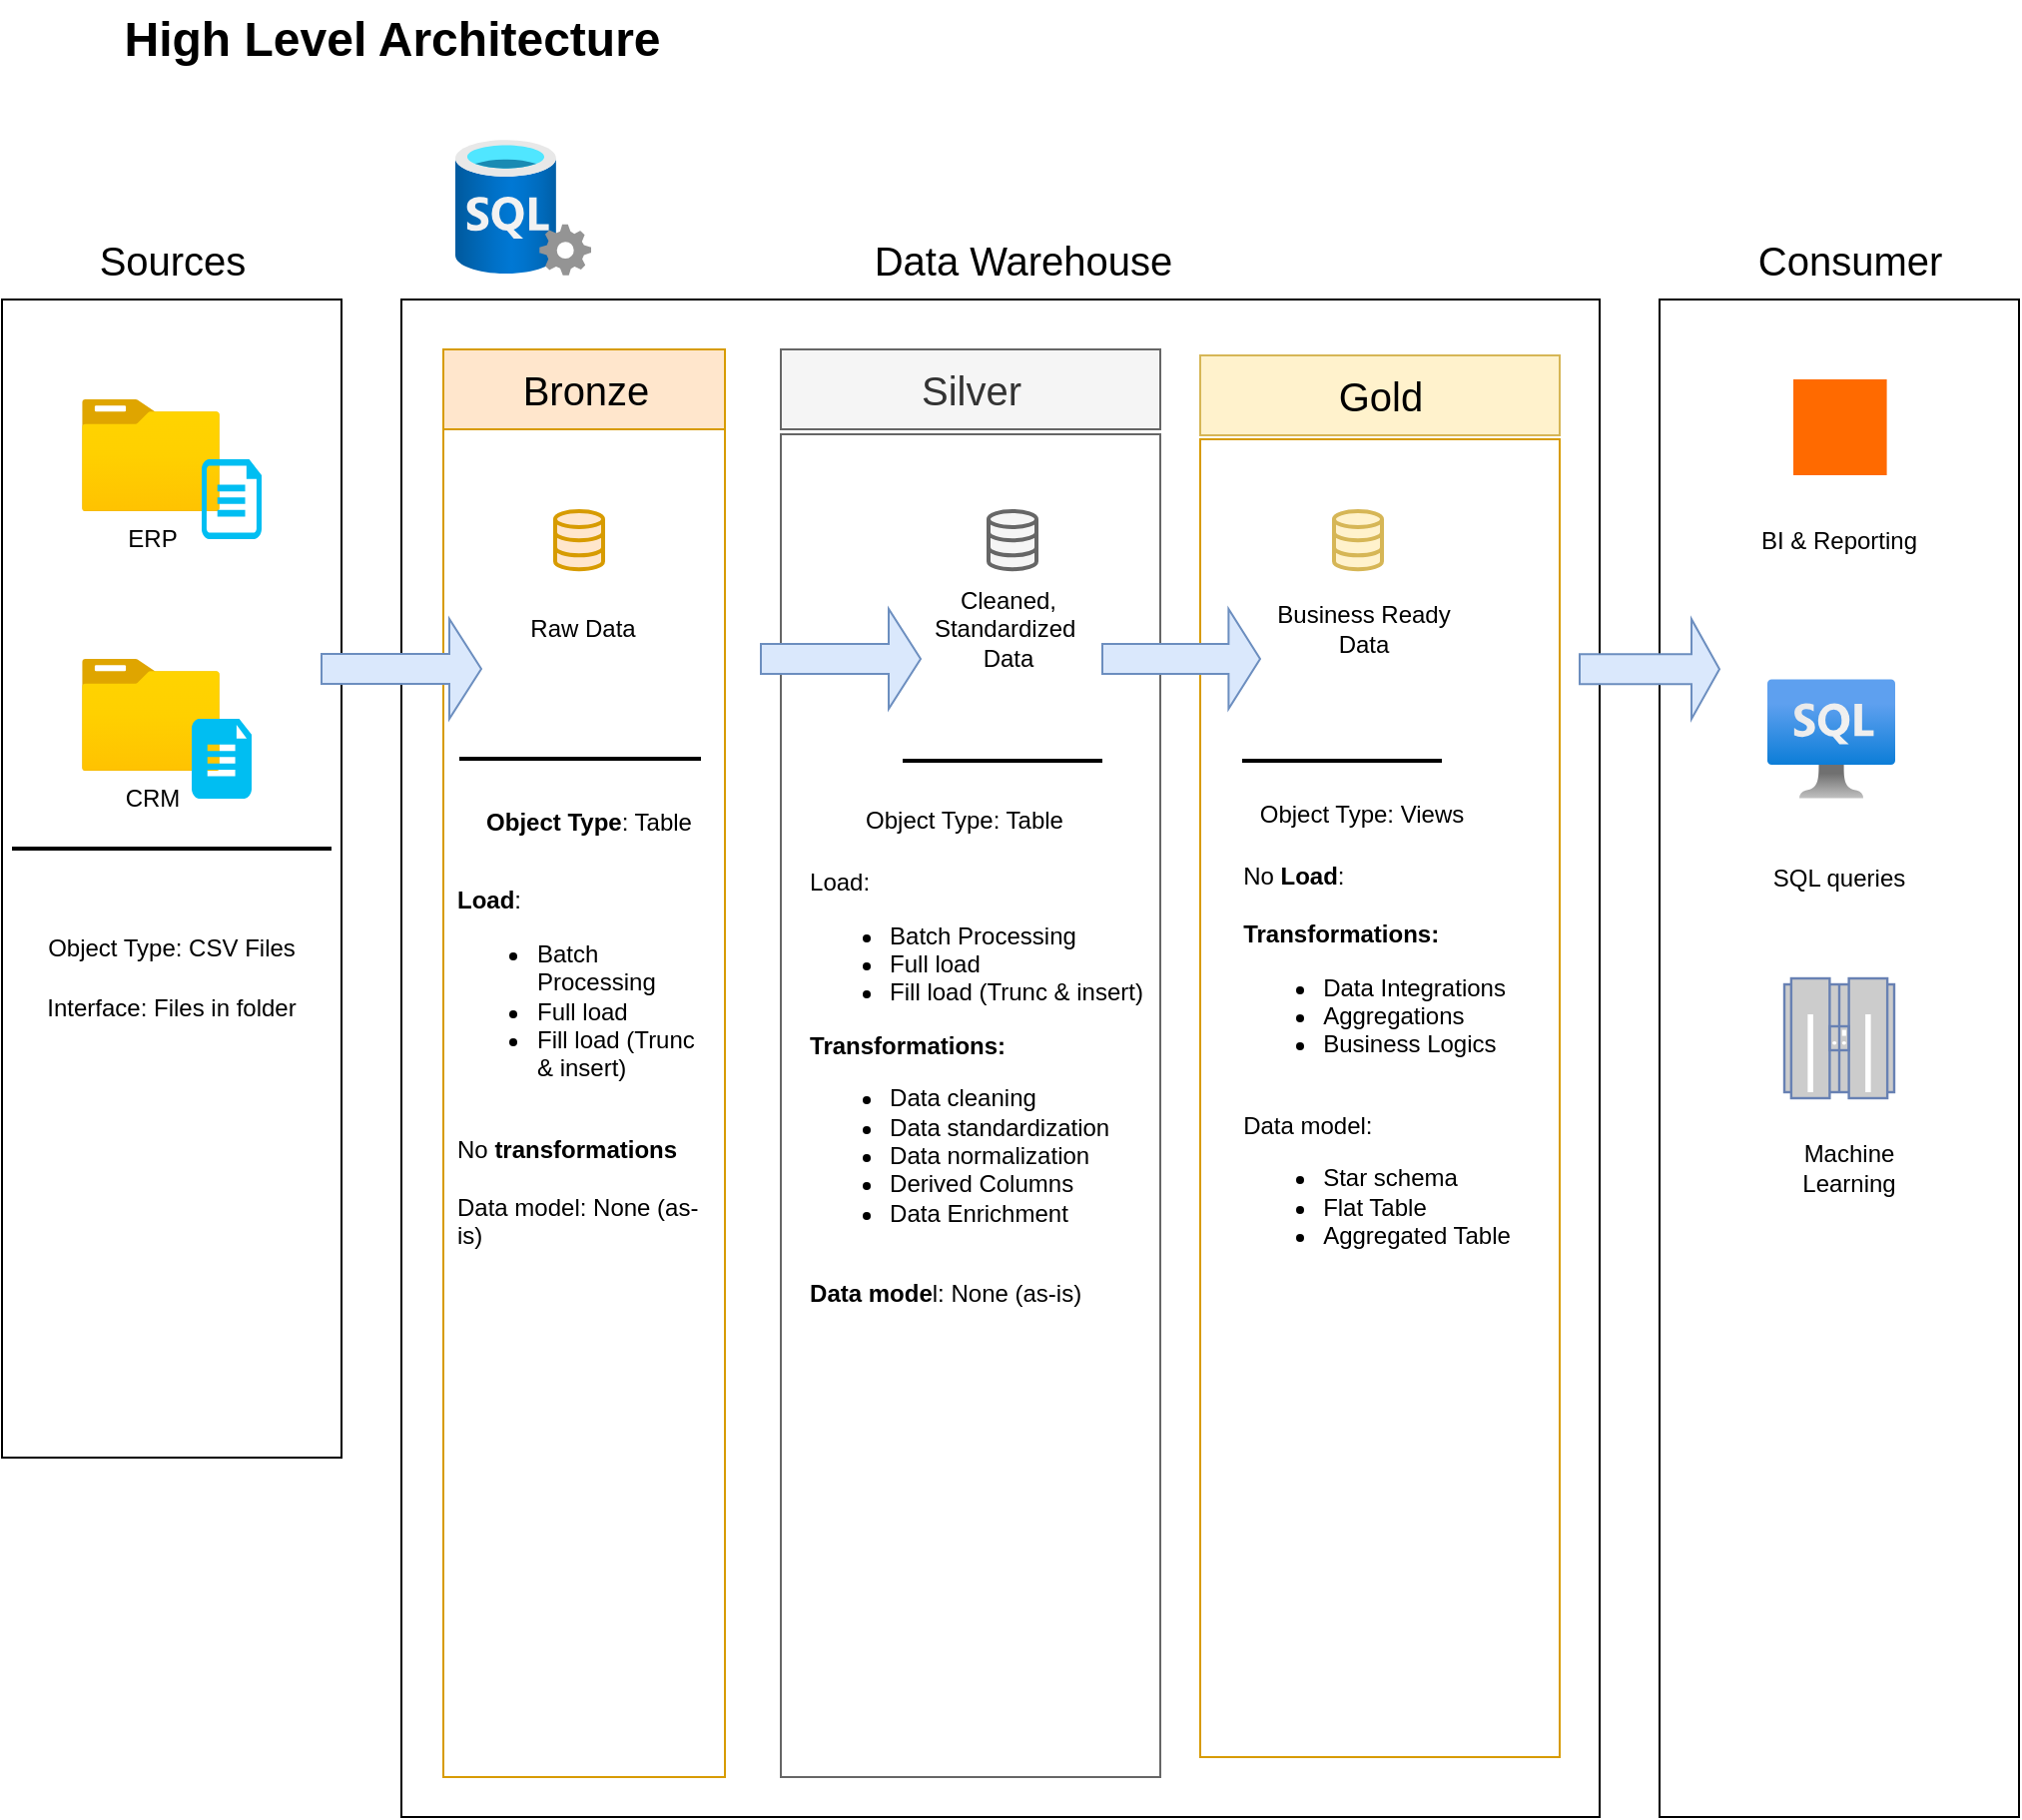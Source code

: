 <mxfile version="26.2.2">
  <diagram name="Page-1" id="Fv_XdSY3ZinZUvZ9-2ZN">
    <mxGraphModel dx="2068" dy="1209" grid="1" gridSize="10" guides="1" tooltips="1" connect="1" arrows="1" fold="1" page="1" pageScale="1" pageWidth="1100" pageHeight="1700" math="0" shadow="0">
      <root>
        <mxCell id="0" />
        <mxCell id="1" parent="0" />
        <mxCell id="Yn0t25r2lvKJ6vuW66nM-1" value="" style="rounded=0;whiteSpace=wrap;html=1;" vertex="1" parent="1">
          <mxGeometry x="40" y="190" width="170" height="580" as="geometry" />
        </mxCell>
        <mxCell id="Yn0t25r2lvKJ6vuW66nM-2" value="High Level Architecture" style="text;strokeColor=none;fillColor=none;html=1;fontSize=24;fontStyle=1;verticalAlign=middle;align=center;" vertex="1" parent="1">
          <mxGeometry x="60" y="40" width="350" height="40" as="geometry" />
        </mxCell>
        <mxCell id="Yn0t25r2lvKJ6vuW66nM-3" value="Sources" style="text;strokeColor=none;fillColor=none;html=1;fontSize=20;fontStyle=0;verticalAlign=middle;align=center;" vertex="1" parent="1">
          <mxGeometry x="40" y="150" width="170" height="40" as="geometry" />
        </mxCell>
        <mxCell id="Yn0t25r2lvKJ6vuW66nM-4" value="" style="rounded=0;whiteSpace=wrap;html=1;" vertex="1" parent="1">
          <mxGeometry x="240" y="190" width="600" height="760" as="geometry" />
        </mxCell>
        <mxCell id="Yn0t25r2lvKJ6vuW66nM-5" value="Data Warehouse" style="text;strokeColor=none;fillColor=none;html=1;fontSize=20;fontStyle=0;verticalAlign=middle;align=center;" vertex="1" parent="1">
          <mxGeometry x="491" y="150" width="120" height="40" as="geometry" />
        </mxCell>
        <mxCell id="Yn0t25r2lvKJ6vuW66nM-6" value="" style="rounded=0;whiteSpace=wrap;html=1;" vertex="1" parent="1">
          <mxGeometry x="870" y="190" width="180" height="760" as="geometry" />
        </mxCell>
        <mxCell id="Yn0t25r2lvKJ6vuW66nM-7" value="Consumer" style="text;strokeColor=none;fillColor=none;html=1;fontSize=20;fontStyle=0;verticalAlign=middle;align=center;" vertex="1" parent="1">
          <mxGeometry x="905" y="150" width="120" height="40" as="geometry" />
        </mxCell>
        <mxCell id="Yn0t25r2lvKJ6vuW66nM-8" value="" style="rounded=0;whiteSpace=wrap;html=1;fillColor=none;strokeColor=#d79b00;" vertex="1" parent="1">
          <mxGeometry x="261" y="255" width="141" height="675" as="geometry" />
        </mxCell>
        <mxCell id="Yn0t25r2lvKJ6vuW66nM-9" value="" style="rounded=0;whiteSpace=wrap;html=1;fillColor=none;fontColor=#333333;strokeColor=#666666;" vertex="1" parent="1">
          <mxGeometry x="430" y="257.5" width="190" height="672.5" as="geometry" />
        </mxCell>
        <mxCell id="Yn0t25r2lvKJ6vuW66nM-10" value="" style="rounded=0;whiteSpace=wrap;html=1;fillColor=none;strokeColor=#d79b00;" vertex="1" parent="1">
          <mxGeometry x="640" y="260" width="180" height="660" as="geometry" />
        </mxCell>
        <mxCell id="Yn0t25r2lvKJ6vuW66nM-11" value="Bronze" style="text;strokeColor=#d79b00;fillColor=#ffe6cc;html=1;fontSize=20;fontStyle=0;verticalAlign=middle;align=center;" vertex="1" parent="1">
          <mxGeometry x="261" y="215" width="141" height="40" as="geometry" />
        </mxCell>
        <mxCell id="Yn0t25r2lvKJ6vuW66nM-12" value="Silver" style="text;strokeColor=#666666;fillColor=#f5f5f5;html=1;fontSize=20;fontStyle=0;verticalAlign=middle;align=center;fontColor=#333333;" vertex="1" parent="1">
          <mxGeometry x="430" y="215" width="190" height="40" as="geometry" />
        </mxCell>
        <mxCell id="Yn0t25r2lvKJ6vuW66nM-13" value="Gold" style="text;strokeColor=#d6b656;fillColor=#fff2cc;html=1;fontSize=20;fontStyle=0;verticalAlign=middle;align=center;" vertex="1" parent="1">
          <mxGeometry x="640" y="218" width="180" height="40" as="geometry" />
        </mxCell>
        <mxCell id="Yn0t25r2lvKJ6vuW66nM-14" value="ERP" style="image;aspect=fixed;html=1;points=[];align=center;fontSize=12;image=img/lib/azure2/general/Folder_Blank.svg;" vertex="1" parent="1">
          <mxGeometry x="80" y="240" width="69" height="56.0" as="geometry" />
        </mxCell>
        <mxCell id="Yn0t25r2lvKJ6vuW66nM-16" value="" style="verticalLabelPosition=bottom;html=1;verticalAlign=top;align=center;strokeColor=none;fillColor=#00BEF2;shape=mxgraph.azure.cloud_services_configuration_file;pointerEvents=1;" vertex="1" parent="1">
          <mxGeometry x="140" y="270" width="30" height="40" as="geometry" />
        </mxCell>
        <mxCell id="Yn0t25r2lvKJ6vuW66nM-17" value="CRM" style="image;aspect=fixed;html=1;points=[];align=center;fontSize=12;image=img/lib/azure2/general/Folder_Blank.svg;" vertex="1" parent="1">
          <mxGeometry x="80" y="370" width="69" height="56.0" as="geometry" />
        </mxCell>
        <mxCell id="Yn0t25r2lvKJ6vuW66nM-19" value="" style="verticalLabelPosition=bottom;html=1;verticalAlign=top;align=center;strokeColor=none;fillColor=#00BEF2;shape=mxgraph.azure.file_2;pointerEvents=1;" vertex="1" parent="1">
          <mxGeometry x="135" y="400" width="30" height="40" as="geometry" />
        </mxCell>
        <mxCell id="Yn0t25r2lvKJ6vuW66nM-22" value="" style="line;strokeWidth=2;html=1;" vertex="1" parent="1">
          <mxGeometry x="45" y="460" width="160" height="10" as="geometry" />
        </mxCell>
        <mxCell id="Yn0t25r2lvKJ6vuW66nM-24" value="Object Type: CSV Files" style="text;html=1;align=center;verticalAlign=middle;whiteSpace=wrap;rounded=0;" vertex="1" parent="1">
          <mxGeometry x="50" y="500" width="150" height="30" as="geometry" />
        </mxCell>
        <mxCell id="Yn0t25r2lvKJ6vuW66nM-25" value="Interface: Files in folder" style="text;html=1;align=center;verticalAlign=middle;whiteSpace=wrap;rounded=0;" vertex="1" parent="1">
          <mxGeometry x="50" y="530" width="150" height="30" as="geometry" />
        </mxCell>
        <mxCell id="Yn0t25r2lvKJ6vuW66nM-26" value="" style="html=1;verticalLabelPosition=bottom;align=center;labelBackgroundColor=#ffffff;verticalAlign=top;strokeWidth=2;strokeColor=#d79b00;shadow=0;dashed=0;shape=mxgraph.ios7.icons.data;fillColor=#ffe6cc;" vertex="1" parent="1">
          <mxGeometry x="317" y="296" width="24" height="29.1" as="geometry" />
        </mxCell>
        <mxCell id="Yn0t25r2lvKJ6vuW66nM-28" value="" style="html=1;verticalLabelPosition=bottom;align=center;labelBackgroundColor=#ffffff;verticalAlign=top;strokeWidth=2;strokeColor=#666666;shadow=0;dashed=0;shape=mxgraph.ios7.icons.data;fillColor=#f5f5f5;fontColor=#333333;" vertex="1" parent="1">
          <mxGeometry x="534" y="296" width="24" height="29.1" as="geometry" />
        </mxCell>
        <mxCell id="Yn0t25r2lvKJ6vuW66nM-29" value="" style="html=1;verticalLabelPosition=bottom;align=center;labelBackgroundColor=#ffffff;verticalAlign=top;strokeWidth=2;strokeColor=#d6b656;shadow=0;dashed=0;shape=mxgraph.ios7.icons.data;fillColor=#fff2cc;" vertex="1" parent="1">
          <mxGeometry x="707" y="296" width="24" height="29.1" as="geometry" />
        </mxCell>
        <mxCell id="Yn0t25r2lvKJ6vuW66nM-32" value="" style="shape=singleArrow;whiteSpace=wrap;html=1;fillColor=#dae8fc;strokeColor=#6c8ebf;" vertex="1" parent="1">
          <mxGeometry x="200" y="350" width="80" height="50" as="geometry" />
        </mxCell>
        <mxCell id="Yn0t25r2lvKJ6vuW66nM-33" value="" style="shape=singleArrow;whiteSpace=wrap;html=1;fillColor=#dae8fc;strokeColor=#6c8ebf;" vertex="1" parent="1">
          <mxGeometry x="830" y="350.1" width="70" height="50" as="geometry" />
        </mxCell>
        <mxCell id="Yn0t25r2lvKJ6vuW66nM-34" value="" style="shape=singleArrow;whiteSpace=wrap;html=1;fillColor=#dae8fc;strokeColor=#6c8ebf;" vertex="1" parent="1">
          <mxGeometry x="420" y="345" width="80" height="50" as="geometry" />
        </mxCell>
        <mxCell id="Yn0t25r2lvKJ6vuW66nM-35" value="" style="shape=singleArrow;whiteSpace=wrap;html=1;fillColor=#dae8fc;strokeColor=#6c8ebf;" vertex="1" parent="1">
          <mxGeometry x="591" y="345" width="79" height="50" as="geometry" />
        </mxCell>
        <mxCell id="Yn0t25r2lvKJ6vuW66nM-37" value="Raw Data" style="text;html=1;align=center;verticalAlign=middle;whiteSpace=wrap;rounded=0;" vertex="1" parent="1">
          <mxGeometry x="286" y="340" width="90" height="30" as="geometry" />
        </mxCell>
        <mxCell id="Yn0t25r2lvKJ6vuW66nM-38" value="Cleaned, Standardized&amp;nbsp;&lt;div&gt;Data&lt;/div&gt;" style="text;html=1;align=center;verticalAlign=middle;whiteSpace=wrap;rounded=0;" vertex="1" parent="1">
          <mxGeometry x="499" y="340" width="90" height="30" as="geometry" />
        </mxCell>
        <mxCell id="Yn0t25r2lvKJ6vuW66nM-39" value="Business Ready Data" style="text;html=1;align=center;verticalAlign=middle;whiteSpace=wrap;rounded=0;" vertex="1" parent="1">
          <mxGeometry x="677" y="340" width="90" height="30" as="geometry" />
        </mxCell>
        <mxCell id="Yn0t25r2lvKJ6vuW66nM-40" value="" style="line;strokeWidth=2;html=1;" vertex="1" parent="1">
          <mxGeometry x="269" y="415" width="121" height="10" as="geometry" />
        </mxCell>
        <mxCell id="Yn0t25r2lvKJ6vuW66nM-41" value="" style="line;strokeWidth=2;html=1;" vertex="1" parent="1">
          <mxGeometry x="491" y="416" width="100" height="10" as="geometry" />
        </mxCell>
        <mxCell id="Yn0t25r2lvKJ6vuW66nM-42" value="" style="line;strokeWidth=2;html=1;" vertex="1" parent="1">
          <mxGeometry x="661" y="416" width="100" height="10" as="geometry" />
        </mxCell>
        <mxCell id="Yn0t25r2lvKJ6vuW66nM-43" value="&lt;b&gt;Object Type&lt;/b&gt;: Table" style="text;html=1;align=center;verticalAlign=middle;whiteSpace=wrap;rounded=0;" vertex="1" parent="1">
          <mxGeometry x="269" y="437" width="130" height="30" as="geometry" />
        </mxCell>
        <mxCell id="Yn0t25r2lvKJ6vuW66nM-46" value="Object Type: Table" style="text;html=1;align=center;verticalAlign=middle;whiteSpace=wrap;rounded=0;" vertex="1" parent="1">
          <mxGeometry x="457" y="436" width="130" height="30" as="geometry" />
        </mxCell>
        <mxCell id="Yn0t25r2lvKJ6vuW66nM-47" value="Object Type: Views" style="text;html=1;align=center;verticalAlign=middle;whiteSpace=wrap;rounded=0;" vertex="1" parent="1">
          <mxGeometry x="655.5" y="433" width="130" height="30" as="geometry" />
        </mxCell>
        <mxCell id="Yn0t25r2lvKJ6vuW66nM-48" value="&lt;div style=&quot;text-align: left;&quot;&gt;&lt;span style=&quot;background-color: transparent; color: light-dark(rgb(0, 0, 0), rgb(255, 255, 255));&quot;&gt;&lt;b&gt;Load&lt;/b&gt;:&lt;/span&gt;&lt;/div&gt;&lt;div style=&quot;text-align: left;&quot;&gt;&lt;ul&gt;&lt;li&gt;Batch Processing&lt;/li&gt;&lt;li&gt;Full load&lt;/li&gt;&lt;li&gt;Fill load (Trunc &amp;amp; insert)&lt;/li&gt;&lt;/ul&gt;&lt;/div&gt;&lt;div style=&quot;text-align: left;&quot;&gt;&lt;br&gt;&lt;/div&gt;&lt;div style=&quot;text-align: left;&quot;&gt;No &lt;b&gt;transformations&lt;/b&gt;&lt;/div&gt;&lt;div style=&quot;text-align: left;&quot;&gt;&lt;br&gt;&lt;/div&gt;&lt;div style=&quot;text-align: left;&quot;&gt;Data model: None (as-is)&lt;/div&gt;" style="text;html=1;align=center;verticalAlign=middle;whiteSpace=wrap;rounded=0;" vertex="1" parent="1">
          <mxGeometry x="267" y="470" width="130" height="210" as="geometry" />
        </mxCell>
        <mxCell id="Yn0t25r2lvKJ6vuW66nM-49" value="&lt;div style=&quot;text-align: left;&quot;&gt;&lt;span style=&quot;background-color: transparent; color: light-dark(rgb(0, 0, 0), rgb(255, 255, 255));&quot;&gt;Load:&lt;/span&gt;&lt;/div&gt;&lt;div style=&quot;text-align: left;&quot;&gt;&lt;ul&gt;&lt;li&gt;Batch Processing&lt;/li&gt;&lt;li&gt;Full load&lt;/li&gt;&lt;li&gt;Fill load (Trunc &amp;amp; insert)&lt;/li&gt;&lt;/ul&gt;&lt;/div&gt;&lt;div style=&quot;text-align: left;&quot;&gt;&lt;span style=&quot;background-color: transparent; color: light-dark(rgb(0, 0, 0), rgb(255, 255, 255));&quot;&gt;&lt;b&gt;Transformations:&lt;/b&gt;&lt;/span&gt;&lt;/div&gt;&lt;div style=&quot;text-align: left;&quot;&gt;&lt;ul&gt;&lt;li&gt;&lt;span style=&quot;background-color: transparent; color: light-dark(rgb(0, 0, 0), rgb(255, 255, 255));&quot;&gt;Data cleaning&lt;/span&gt;&lt;/li&gt;&lt;li&gt;&lt;span style=&quot;background-color: transparent; color: light-dark(rgb(0, 0, 0), rgb(255, 255, 255));&quot;&gt;Data standardization&lt;/span&gt;&lt;/li&gt;&lt;li&gt;&lt;span style=&quot;background-color: transparent; color: light-dark(rgb(0, 0, 0), rgb(255, 255, 255));&quot;&gt;Data normalization&lt;/span&gt;&lt;/li&gt;&lt;li&gt;&lt;span style=&quot;background-color: transparent; color: light-dark(rgb(0, 0, 0), rgb(255, 255, 255));&quot;&gt;Derived Columns&lt;/span&gt;&lt;/li&gt;&lt;li&gt;&lt;span style=&quot;background-color: transparent; color: light-dark(rgb(0, 0, 0), rgb(255, 255, 255));&quot;&gt;Data Enrichment&lt;/span&gt;&lt;/li&gt;&lt;/ul&gt;&lt;/div&gt;&lt;div style=&quot;text-align: left;&quot;&gt;&lt;br&gt;&lt;/div&gt;&lt;div style=&quot;text-align: left;&quot;&gt;&lt;b&gt;Data mode&lt;/b&gt;l: None (as-is)&lt;/div&gt;" style="text;html=1;align=center;verticalAlign=middle;whiteSpace=wrap;rounded=0;" vertex="1" parent="1">
          <mxGeometry x="440" y="470" width="176" height="230" as="geometry" />
        </mxCell>
        <mxCell id="Yn0t25r2lvKJ6vuW66nM-50" value="&lt;div style=&quot;text-align: left;&quot;&gt;&lt;span style=&quot;background-color: transparent; color: light-dark(rgb(0, 0, 0), rgb(255, 255, 255));&quot;&gt;No &lt;b&gt;Load&lt;/b&gt;:&lt;/span&gt;&lt;/div&gt;&lt;div style=&quot;text-align: left;&quot;&gt;&lt;br&gt;&lt;/div&gt;&lt;div style=&quot;text-align: left;&quot;&gt;&lt;b&gt;Transformations:&lt;/b&gt;&lt;/div&gt;&lt;div style=&quot;text-align: left;&quot;&gt;&lt;ul&gt;&lt;li&gt;Data Integrations&lt;/li&gt;&lt;li&gt;Aggregations&lt;/li&gt;&lt;li&gt;Business Logics&lt;/li&gt;&lt;/ul&gt;&lt;/div&gt;&lt;div style=&quot;text-align: left;&quot;&gt;&lt;br&gt;&lt;/div&gt;&lt;div style=&quot;text-align: left;&quot;&gt;Data model:&amp;nbsp;&lt;/div&gt;&lt;div style=&quot;text-align: left;&quot;&gt;&lt;ul&gt;&lt;li&gt;Star schema&lt;/li&gt;&lt;li&gt;Flat Table&lt;/li&gt;&lt;li&gt;Aggregated Table&lt;/li&gt;&lt;/ul&gt;&lt;/div&gt;" style="text;html=1;align=center;verticalAlign=middle;whiteSpace=wrap;rounded=0;" vertex="1" parent="1">
          <mxGeometry x="655.5" y="470" width="144.5" height="210" as="geometry" />
        </mxCell>
        <mxCell id="Yn0t25r2lvKJ6vuW66nM-51" value="BI &amp;amp; Reporting" style="text;html=1;align=center;verticalAlign=middle;whiteSpace=wrap;rounded=0;" vertex="1" parent="1">
          <mxGeometry x="915" y="296" width="90" height="30" as="geometry" />
        </mxCell>
        <mxCell id="Yn0t25r2lvKJ6vuW66nM-52" value="SQL queries" style="text;html=1;align=center;verticalAlign=middle;whiteSpace=wrap;rounded=0;" vertex="1" parent="1">
          <mxGeometry x="915" y="465" width="90" height="30" as="geometry" />
        </mxCell>
        <mxCell id="Yn0t25r2lvKJ6vuW66nM-53" value="Machine Learning" style="text;html=1;align=center;verticalAlign=middle;whiteSpace=wrap;rounded=0;" vertex="1" parent="1">
          <mxGeometry x="920" y="610" width="90" height="30" as="geometry" />
        </mxCell>
        <mxCell id="Yn0t25r2lvKJ6vuW66nM-55" value="" style="fontColor=#0066CC;verticalAlign=top;verticalLabelPosition=bottom;labelPosition=center;align=center;html=1;outlineConnect=0;fillColor=#CCCCCC;strokeColor=#6881B3;gradientColor=none;gradientDirection=north;strokeWidth=2;shape=mxgraph.networks.mainframe;" vertex="1" parent="1">
          <mxGeometry x="932.5" y="530" width="55" height="60" as="geometry" />
        </mxCell>
        <mxCell id="Yn0t25r2lvKJ6vuW66nM-56" value="" style="points=[];aspect=fixed;html=1;align=center;shadow=0;dashed=0;fillColor=#FF6A00;strokeColor=none;shape=mxgraph.alibaba_cloud.batchcompute;" vertex="1" parent="1">
          <mxGeometry x="937" y="230" width="46.8" height="48" as="geometry" />
        </mxCell>
        <mxCell id="Yn0t25r2lvKJ6vuW66nM-57" value="" style="image;aspect=fixed;html=1;points=[];align=center;fontSize=12;image=img/lib/azure2/databases/Azure_SQL_VM.svg;" vertex="1" parent="1">
          <mxGeometry x="924" y="380" width="64" height="60" as="geometry" />
        </mxCell>
        <mxCell id="Yn0t25r2lvKJ6vuW66nM-58" value="" style="image;aspect=fixed;html=1;points=[];align=center;fontSize=12;image=img/lib/azure2/databases/SQL_Server.svg;" vertex="1" parent="1">
          <mxGeometry x="267" y="110" width="68" height="68" as="geometry" />
        </mxCell>
      </root>
    </mxGraphModel>
  </diagram>
</mxfile>
